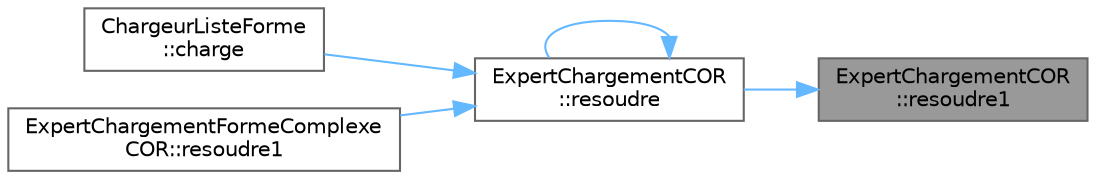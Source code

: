 digraph "ExpertChargementCOR::resoudre1"
{
 // LATEX_PDF_SIZE
  bgcolor="transparent";
  edge [fontname=Helvetica,fontsize=10,labelfontname=Helvetica,labelfontsize=10];
  node [fontname=Helvetica,fontsize=10,shape=box,height=0.2,width=0.4];
  rankdir="RL";
  Node1 [label="ExpertChargementCOR\l::resoudre1",height=0.2,width=0.4,color="gray40", fillcolor="grey60", style="filled", fontcolor="black",tooltip="Méthode du Design Pattern Chain of Responsibility."];
  Node1 -> Node2 [dir="back",color="steelblue1",style="solid"];
  Node2 [label="ExpertChargementCOR\l::resoudre",height=0.2,width=0.4,color="grey40", fillcolor="white", style="filled",URL="$class_expert_chargement_c_o_r.html#afa769e689a6b5630f95d3d5310c2672b",tooltip="Méthode du Design Pattern Chain of Responsibility."];
  Node2 -> Node3 [dir="back",color="steelblue1",style="solid"];
  Node3 [label="ChargeurListeForme\l::charge",height=0.2,width=0.4,color="grey40", fillcolor="white", style="filled",URL="$class_chargeur_liste_forme.html#aa3f8a601eed97f271eaca1f1ad70042c",tooltip="Fonction qui charge et appelle le DP COR en appelant tous les Experts."];
  Node2 -> Node2 [dir="back",color="steelblue1",style="solid"];
  Node2 -> Node4 [dir="back",color="steelblue1",style="solid"];
  Node4 [label="ExpertChargementFormeComplexe\lCOR::resoudre1",height=0.2,width=0.4,color="grey40", fillcolor="white", style="filled",URL="$class_expert_chargement_forme_complexe_c_o_r.html#a96a48b6ebf05fd49da3170afd2b14c8f",tooltip="Méthode du Design Pattern Chain of Responsibility."];
}
